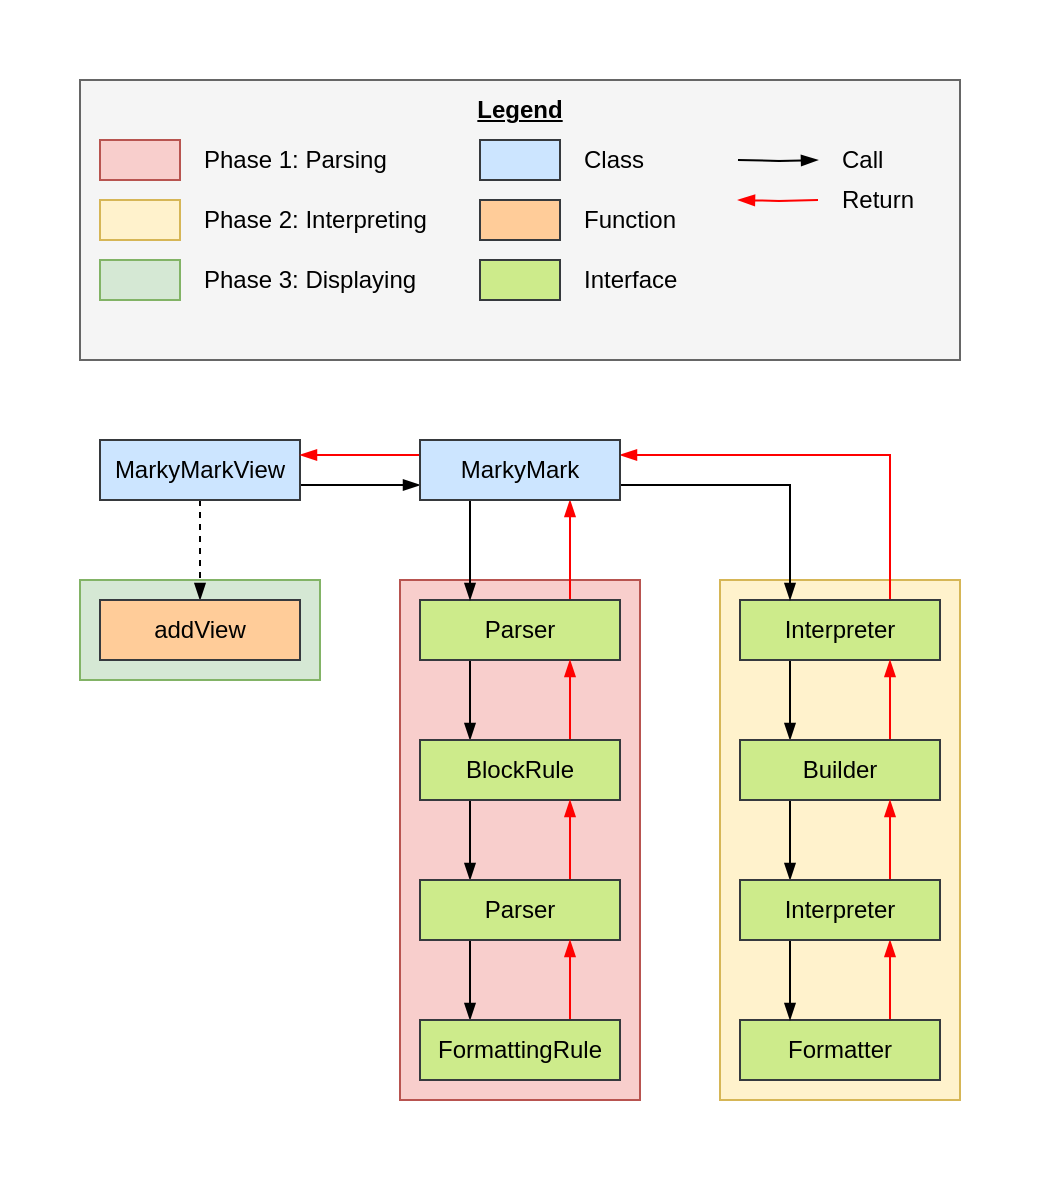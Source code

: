 <mxfile version="13.0.3" type="device"><diagram id="C5RBs43oDa-KdzZeNtuy" name="Page-1"><mxGraphModel dx="679" dy="1657" grid="1" gridSize="10" guides="1" tooltips="1" connect="1" arrows="1" fold="1" page="1" pageScale="1" pageWidth="827" pageHeight="1169" math="0" shadow="0"><root><mxCell id="WIyWlLk6GJQsqaUBKTNV-0"/><mxCell id="WIyWlLk6GJQsqaUBKTNV-1" parent="WIyWlLk6GJQsqaUBKTNV-0"/><mxCell id="x7UDEkaMWvSgu0kwC-_y-92" value="" style="rounded=0;whiteSpace=wrap;html=1;dashed=1;strokeColor=none;strokeWidth=2;fillColor=#ffffff;fontFamily=Courier New;fontColor=#000000;align=left;" parent="WIyWlLk6GJQsqaUBKTNV-1" vertex="1"><mxGeometry width="520" height="590" as="geometry"/></mxCell><mxCell id="x7UDEkaMWvSgu0kwC-_y-51" value="" style="rounded=0;whiteSpace=wrap;html=1;align=left;fillColor=#d5e8d4;strokeColor=#82b366;" parent="WIyWlLk6GJQsqaUBKTNV-1" vertex="1"><mxGeometry x="40" y="290" width="120" height="50" as="geometry"/></mxCell><mxCell id="x7UDEkaMWvSgu0kwC-_y-40" value="" style="rounded=0;whiteSpace=wrap;html=1;align=left;fillColor=#fff2cc;strokeColor=#d6b656;" parent="WIyWlLk6GJQsqaUBKTNV-1" vertex="1"><mxGeometry x="360" y="290" width="120" height="260" as="geometry"/></mxCell><mxCell id="x7UDEkaMWvSgu0kwC-_y-65" style="edgeStyle=orthogonalEdgeStyle;rounded=0;orthogonalLoop=1;jettySize=auto;html=1;exitX=0.25;exitY=1;exitDx=0;exitDy=0;entryX=0.25;entryY=0;entryDx=0;entryDy=0;endArrow=blockThin;endFill=1;strokeColor=#000000;fontFamily=Courier New;fontColor=#000000;" parent="WIyWlLk6GJQsqaUBKTNV-1" source="x7UDEkaMWvSgu0kwC-_y-41" target="x7UDEkaMWvSgu0kwC-_y-43" edge="1"><mxGeometry relative="1" as="geometry"/></mxCell><mxCell id="x7UDEkaMWvSgu0kwC-_y-97" style="edgeStyle=orthogonalEdgeStyle;rounded=0;orthogonalLoop=1;jettySize=auto;html=1;exitX=0.75;exitY=0;exitDx=0;exitDy=0;entryX=1;entryY=0.25;entryDx=0;entryDy=0;endArrow=blockThin;endFill=1;strokeColor=#FF0000;fontFamily=Courier New;fontColor=#000000;" parent="WIyWlLk6GJQsqaUBKTNV-1" source="x7UDEkaMWvSgu0kwC-_y-41" target="x7UDEkaMWvSgu0kwC-_y-94" edge="1"><mxGeometry relative="1" as="geometry"/></mxCell><mxCell id="x7UDEkaMWvSgu0kwC-_y-41" value="Interpreter" style="rounded=0;whiteSpace=wrap;html=1;strokeColor=#36393d;fillColor=#cdeb8b;align=center;" parent="WIyWlLk6GJQsqaUBKTNV-1" vertex="1"><mxGeometry x="370" y="300" width="100" height="30" as="geometry"/></mxCell><mxCell id="x7UDEkaMWvSgu0kwC-_y-63" style="edgeStyle=orthogonalEdgeStyle;rounded=0;orthogonalLoop=1;jettySize=auto;html=1;exitX=0.25;exitY=1;exitDx=0;exitDy=0;entryX=0.25;entryY=0;entryDx=0;entryDy=0;endArrow=blockThin;endFill=1;strokeColor=#000000;fontFamily=Courier New;fontColor=#000000;" parent="WIyWlLk6GJQsqaUBKTNV-1" source="x7UDEkaMWvSgu0kwC-_y-43" target="x7UDEkaMWvSgu0kwC-_y-45" edge="1"><mxGeometry relative="1" as="geometry"/></mxCell><mxCell id="x7UDEkaMWvSgu0kwC-_y-72" style="edgeStyle=orthogonalEdgeStyle;rounded=0;orthogonalLoop=1;jettySize=auto;html=1;exitX=0.75;exitY=0;exitDx=0;exitDy=0;entryX=0.75;entryY=1;entryDx=0;entryDy=0;endArrow=blockThin;endFill=1;strokeColor=#FF0000;fontFamily=Courier New;fontColor=#000000;" parent="WIyWlLk6GJQsqaUBKTNV-1" source="x7UDEkaMWvSgu0kwC-_y-43" target="x7UDEkaMWvSgu0kwC-_y-41" edge="1"><mxGeometry relative="1" as="geometry"/></mxCell><mxCell id="x7UDEkaMWvSgu0kwC-_y-43" value="Builder" style="rounded=0;whiteSpace=wrap;html=1;strokeColor=#36393d;fillColor=#cdeb8b;align=center;" parent="WIyWlLk6GJQsqaUBKTNV-1" vertex="1"><mxGeometry x="370" y="370" width="100" height="30" as="geometry"/></mxCell><mxCell id="x7UDEkaMWvSgu0kwC-_y-74" style="edgeStyle=orthogonalEdgeStyle;rounded=0;orthogonalLoop=1;jettySize=auto;html=1;exitX=0.75;exitY=0;exitDx=0;exitDy=0;entryX=0.75;entryY=1;entryDx=0;entryDy=0;endArrow=blockThin;endFill=1;strokeColor=#FF0000;fontFamily=Courier New;fontColor=#000000;" parent="WIyWlLk6GJQsqaUBKTNV-1" source="x7UDEkaMWvSgu0kwC-_y-44" target="x7UDEkaMWvSgu0kwC-_y-45" edge="1"><mxGeometry relative="1" as="geometry"/></mxCell><mxCell id="x7UDEkaMWvSgu0kwC-_y-44" value="Formatter" style="rounded=0;whiteSpace=wrap;html=1;strokeColor=#36393d;fillColor=#cdeb8b;align=center;" parent="WIyWlLk6GJQsqaUBKTNV-1" vertex="1"><mxGeometry x="370" y="510" width="100" height="30" as="geometry"/></mxCell><mxCell id="x7UDEkaMWvSgu0kwC-_y-64" style="edgeStyle=orthogonalEdgeStyle;rounded=0;orthogonalLoop=1;jettySize=auto;html=1;exitX=0.25;exitY=1;exitDx=0;exitDy=0;entryX=0.25;entryY=0;entryDx=0;entryDy=0;endArrow=blockThin;endFill=1;strokeColor=#000000;fontFamily=Courier New;fontColor=#000000;" parent="WIyWlLk6GJQsqaUBKTNV-1" source="x7UDEkaMWvSgu0kwC-_y-45" target="x7UDEkaMWvSgu0kwC-_y-44" edge="1"><mxGeometry relative="1" as="geometry"/></mxCell><mxCell id="x7UDEkaMWvSgu0kwC-_y-73" style="edgeStyle=orthogonalEdgeStyle;rounded=0;orthogonalLoop=1;jettySize=auto;html=1;exitX=0.75;exitY=0;exitDx=0;exitDy=0;entryX=0.75;entryY=1;entryDx=0;entryDy=0;endArrow=blockThin;endFill=1;strokeColor=#FF0000;fontFamily=Courier New;fontColor=#000000;" parent="WIyWlLk6GJQsqaUBKTNV-1" source="x7UDEkaMWvSgu0kwC-_y-45" target="x7UDEkaMWvSgu0kwC-_y-43" edge="1"><mxGeometry relative="1" as="geometry"/></mxCell><mxCell id="x7UDEkaMWvSgu0kwC-_y-45" value="Interpreter" style="rounded=0;whiteSpace=wrap;html=1;strokeColor=#36393d;fillColor=#cdeb8b;align=center;" parent="WIyWlLk6GJQsqaUBKTNV-1" vertex="1"><mxGeometry x="370" y="440" width="100" height="30" as="geometry"/></mxCell><mxCell id="x7UDEkaMWvSgu0kwC-_y-8" value="" style="rounded=0;whiteSpace=wrap;html=1;strokeColor=#666666;fillColor=#f5f5f5;align=left;fontColor=#333333;" parent="WIyWlLk6GJQsqaUBKTNV-1" vertex="1"><mxGeometry x="40" y="40" width="440" height="140" as="geometry"/></mxCell><mxCell id="x7UDEkaMWvSgu0kwC-_y-0" value="" style="rounded=0;whiteSpace=wrap;html=1;fillColor=#f8cecc;strokeColor=#b85450;" parent="WIyWlLk6GJQsqaUBKTNV-1" vertex="1"><mxGeometry x="50" y="70" width="40" height="20" as="geometry"/></mxCell><mxCell id="x7UDEkaMWvSgu0kwC-_y-1" value="Phase 1: Parsing" style="text;html=1;strokeColor=none;fillColor=none;align=left;verticalAlign=middle;whiteSpace=wrap;rounded=0;" parent="WIyWlLk6GJQsqaUBKTNV-1" vertex="1"><mxGeometry x="100" y="70" width="100" height="20" as="geometry"/></mxCell><mxCell id="x7UDEkaMWvSgu0kwC-_y-2" value="" style="rounded=0;whiteSpace=wrap;html=1;align=left;fillColor=#fff2cc;strokeColor=#d6b656;" parent="WIyWlLk6GJQsqaUBKTNV-1" vertex="1"><mxGeometry x="50" y="100" width="40" height="20" as="geometry"/></mxCell><mxCell id="x7UDEkaMWvSgu0kwC-_y-3" value="Phase 2: Interpreting" style="text;html=1;strokeColor=none;fillColor=none;align=left;verticalAlign=middle;whiteSpace=wrap;rounded=0;" parent="WIyWlLk6GJQsqaUBKTNV-1" vertex="1"><mxGeometry x="100" y="100" width="120" height="20" as="geometry"/></mxCell><mxCell id="x7UDEkaMWvSgu0kwC-_y-4" value="" style="rounded=0;whiteSpace=wrap;html=1;align=left;fillColor=#d5e8d4;strokeColor=#82b366;" parent="WIyWlLk6GJQsqaUBKTNV-1" vertex="1"><mxGeometry x="50" y="130" width="40" height="20" as="geometry"/></mxCell><mxCell id="x7UDEkaMWvSgu0kwC-_y-5" value="Phase 3: Displaying" style="text;html=1;strokeColor=none;fillColor=none;align=left;verticalAlign=middle;whiteSpace=wrap;rounded=0;" parent="WIyWlLk6GJQsqaUBKTNV-1" vertex="1"><mxGeometry x="100" y="130" width="120" height="20" as="geometry"/></mxCell><mxCell id="x7UDEkaMWvSgu0kwC-_y-7" value="Class" style="text;html=1;strokeColor=none;fillColor=none;align=left;verticalAlign=middle;whiteSpace=wrap;rounded=0;" parent="WIyWlLk6GJQsqaUBKTNV-1" vertex="1"><mxGeometry x="290" y="70" width="40" height="20" as="geometry"/></mxCell><mxCell id="x7UDEkaMWvSgu0kwC-_y-9" value="Legend" style="text;html=1;strokeColor=none;fillColor=none;align=center;verticalAlign=middle;whiteSpace=wrap;rounded=0;fontStyle=5" parent="WIyWlLk6GJQsqaUBKTNV-1" vertex="1"><mxGeometry x="240" y="50" width="40" height="10" as="geometry"/></mxCell><mxCell id="x7UDEkaMWvSgu0kwC-_y-10" value="" style="rounded=0;whiteSpace=wrap;html=1;fillColor=#f8cecc;strokeColor=#b85450;" parent="WIyWlLk6GJQsqaUBKTNV-1" vertex="1"><mxGeometry x="200" y="290" width="120" height="260" as="geometry"/></mxCell><mxCell id="x7UDEkaMWvSgu0kwC-_y-66" style="edgeStyle=orthogonalEdgeStyle;rounded=0;orthogonalLoop=1;jettySize=auto;html=1;exitX=0.25;exitY=1;exitDx=0;exitDy=0;entryX=0.25;entryY=0;entryDx=0;entryDy=0;endArrow=blockThin;endFill=1;strokeColor=#000000;fontFamily=Courier New;fontColor=#000000;" parent="WIyWlLk6GJQsqaUBKTNV-1" source="x7UDEkaMWvSgu0kwC-_y-13" target="x7UDEkaMWvSgu0kwC-_y-14" edge="1"><mxGeometry relative="1" as="geometry"/></mxCell><mxCell id="x7UDEkaMWvSgu0kwC-_y-98" style="edgeStyle=orthogonalEdgeStyle;rounded=0;orthogonalLoop=1;jettySize=auto;html=1;exitX=0.75;exitY=0;exitDx=0;exitDy=0;entryX=0.75;entryY=1;entryDx=0;entryDy=0;endArrow=blockThin;endFill=1;strokeColor=#FF0000;fontFamily=Courier New;fontColor=#000000;" parent="WIyWlLk6GJQsqaUBKTNV-1" source="x7UDEkaMWvSgu0kwC-_y-13" target="x7UDEkaMWvSgu0kwC-_y-94" edge="1"><mxGeometry relative="1" as="geometry"/></mxCell><mxCell id="x7UDEkaMWvSgu0kwC-_y-13" value="Parser" style="rounded=0;whiteSpace=wrap;html=1;strokeColor=#36393d;fillColor=#cdeb8b;align=center;" parent="WIyWlLk6GJQsqaUBKTNV-1" vertex="1"><mxGeometry x="210" y="300" width="100" height="30" as="geometry"/></mxCell><mxCell id="x7UDEkaMWvSgu0kwC-_y-67" style="edgeStyle=orthogonalEdgeStyle;rounded=0;orthogonalLoop=1;jettySize=auto;html=1;exitX=0.25;exitY=1;exitDx=0;exitDy=0;entryX=0.25;entryY=0;entryDx=0;entryDy=0;endArrow=blockThin;endFill=1;strokeColor=#000000;fontFamily=Courier New;fontColor=#000000;" parent="WIyWlLk6GJQsqaUBKTNV-1" source="x7UDEkaMWvSgu0kwC-_y-14" target="x7UDEkaMWvSgu0kwC-_y-30" edge="1"><mxGeometry relative="1" as="geometry"/></mxCell><mxCell id="x7UDEkaMWvSgu0kwC-_y-75" style="edgeStyle=orthogonalEdgeStyle;rounded=0;orthogonalLoop=1;jettySize=auto;html=1;exitX=0.75;exitY=0;exitDx=0;exitDy=0;entryX=0.75;entryY=1;entryDx=0;entryDy=0;endArrow=blockThin;endFill=1;strokeColor=#FF0000;fontFamily=Courier New;fontColor=#000000;" parent="WIyWlLk6GJQsqaUBKTNV-1" source="x7UDEkaMWvSgu0kwC-_y-14" target="x7UDEkaMWvSgu0kwC-_y-13" edge="1"><mxGeometry relative="1" as="geometry"/></mxCell><mxCell id="x7UDEkaMWvSgu0kwC-_y-14" value="BlockRule" style="rounded=0;whiteSpace=wrap;html=1;strokeColor=#36393d;fillColor=#cdeb8b;align=center;" parent="WIyWlLk6GJQsqaUBKTNV-1" vertex="1"><mxGeometry x="210" y="370" width="100" height="30" as="geometry"/></mxCell><mxCell id="x7UDEkaMWvSgu0kwC-_y-68" style="edgeStyle=orthogonalEdgeStyle;rounded=0;orthogonalLoop=1;jettySize=auto;html=1;exitX=0.25;exitY=1;exitDx=0;exitDy=0;entryX=0.25;entryY=0;entryDx=0;entryDy=0;endArrow=blockThin;endFill=1;strokeColor=#000000;fontFamily=Courier New;fontColor=#000000;" parent="WIyWlLk6GJQsqaUBKTNV-1" source="x7UDEkaMWvSgu0kwC-_y-30" target="x7UDEkaMWvSgu0kwC-_y-34" edge="1"><mxGeometry relative="1" as="geometry"/></mxCell><mxCell id="x7UDEkaMWvSgu0kwC-_y-76" style="edgeStyle=orthogonalEdgeStyle;rounded=0;orthogonalLoop=1;jettySize=auto;html=1;exitX=0.75;exitY=0;exitDx=0;exitDy=0;entryX=0.75;entryY=1;entryDx=0;entryDy=0;endArrow=blockThin;endFill=1;strokeColor=#FF0000;fontFamily=Courier New;fontColor=#000000;" parent="WIyWlLk6GJQsqaUBKTNV-1" source="x7UDEkaMWvSgu0kwC-_y-30" target="x7UDEkaMWvSgu0kwC-_y-14" edge="1"><mxGeometry relative="1" as="geometry"/></mxCell><mxCell id="x7UDEkaMWvSgu0kwC-_y-30" value="Parser" style="rounded=0;whiteSpace=wrap;html=1;strokeColor=#36393d;fillColor=#cdeb8b;align=center;" parent="WIyWlLk6GJQsqaUBKTNV-1" vertex="1"><mxGeometry x="210" y="440" width="100" height="30" as="geometry"/></mxCell><mxCell id="x7UDEkaMWvSgu0kwC-_y-77" style="edgeStyle=orthogonalEdgeStyle;rounded=0;orthogonalLoop=1;jettySize=auto;html=1;exitX=0.75;exitY=0;exitDx=0;exitDy=0;entryX=0.75;entryY=1;entryDx=0;entryDy=0;endArrow=blockThin;endFill=1;strokeColor=#FF0000;fontFamily=Courier New;fontColor=#000000;" parent="WIyWlLk6GJQsqaUBKTNV-1" source="x7UDEkaMWvSgu0kwC-_y-34" target="x7UDEkaMWvSgu0kwC-_y-30" edge="1"><mxGeometry relative="1" as="geometry"/></mxCell><mxCell id="x7UDEkaMWvSgu0kwC-_y-34" value="FormattingRule" style="rounded=0;whiteSpace=wrap;html=1;strokeColor=#36393d;fillColor=#cdeb8b;align=center;" parent="WIyWlLk6GJQsqaUBKTNV-1" vertex="1"><mxGeometry x="210" y="510" width="100" height="30" as="geometry"/></mxCell><mxCell id="x7UDEkaMWvSgu0kwC-_y-80" style="edgeStyle=orthogonalEdgeStyle;rounded=0;orthogonalLoop=1;jettySize=auto;html=1;exitX=0.5;exitY=1;exitDx=0;exitDy=0;entryX=0.5;entryY=0;entryDx=0;entryDy=0;endArrow=blockThin;endFill=1;strokeColor=#000000;fontFamily=Courier New;fontColor=#000000;dashed=1;" parent="WIyWlLk6GJQsqaUBKTNV-1" source="x7UDEkaMWvSgu0kwC-_y-52" target="x7UDEkaMWvSgu0kwC-_y-55" edge="1"><mxGeometry relative="1" as="geometry"/></mxCell><mxCell id="x7UDEkaMWvSgu0kwC-_y-99" style="edgeStyle=orthogonalEdgeStyle;rounded=0;orthogonalLoop=1;jettySize=auto;html=1;exitX=1;exitY=0.75;exitDx=0;exitDy=0;entryX=0;entryY=0.75;entryDx=0;entryDy=0;endArrow=blockThin;endFill=1;strokeColor=#000000;fontFamily=Courier New;fontColor=#000000;" parent="WIyWlLk6GJQsqaUBKTNV-1" source="x7UDEkaMWvSgu0kwC-_y-52" target="x7UDEkaMWvSgu0kwC-_y-94" edge="1"><mxGeometry relative="1" as="geometry"/></mxCell><mxCell id="x7UDEkaMWvSgu0kwC-_y-52" value="MarkyMarkView" style="rounded=0;whiteSpace=wrap;html=1;strokeColor=#36393d;fillColor=#cce5ff;align=center;" parent="WIyWlLk6GJQsqaUBKTNV-1" vertex="1"><mxGeometry x="50" y="220" width="100" height="30" as="geometry"/></mxCell><mxCell id="x7UDEkaMWvSgu0kwC-_y-55" value="addView" style="rounded=0;whiteSpace=wrap;html=1;strokeColor=#36393d;fillColor=#ffcc99;align=center;" parent="WIyWlLk6GJQsqaUBKTNV-1" vertex="1"><mxGeometry x="50" y="300" width="100" height="30" as="geometry"/></mxCell><mxCell id="x7UDEkaMWvSgu0kwC-_y-83" value="" style="rounded=0;whiteSpace=wrap;html=1;strokeColor=#36393d;fillColor=#cce5ff;align=center;" parent="WIyWlLk6GJQsqaUBKTNV-1" vertex="1"><mxGeometry x="240" y="70" width="40" height="20" as="geometry"/></mxCell><mxCell id="x7UDEkaMWvSgu0kwC-_y-84" value="" style="rounded=0;whiteSpace=wrap;html=1;strokeColor=#36393d;fillColor=#ffcc99;align=center;" parent="WIyWlLk6GJQsqaUBKTNV-1" vertex="1"><mxGeometry x="240" y="100" width="40" height="20" as="geometry"/></mxCell><mxCell id="x7UDEkaMWvSgu0kwC-_y-85" value="Function" style="text;html=1;strokeColor=none;fillColor=none;align=left;verticalAlign=middle;whiteSpace=wrap;rounded=0;" parent="WIyWlLk6GJQsqaUBKTNV-1" vertex="1"><mxGeometry x="290" y="100" width="60" height="20" as="geometry"/></mxCell><mxCell id="x7UDEkaMWvSgu0kwC-_y-86" style="edgeStyle=orthogonalEdgeStyle;rounded=0;orthogonalLoop=1;jettySize=auto;html=1;exitX=1;exitY=0.25;exitDx=0;exitDy=0;endArrow=blockThin;endFill=1;strokeColor=#000000;fontFamily=Courier New;fontColor=#000000;" parent="WIyWlLk6GJQsqaUBKTNV-1" edge="1"><mxGeometry relative="1" as="geometry"><mxPoint x="369.0" y="80" as="sourcePoint"/><mxPoint x="409" y="80" as="targetPoint"/></mxGeometry></mxCell><mxCell id="x7UDEkaMWvSgu0kwC-_y-87" value="Call" style="text;html=1;strokeColor=none;fillColor=none;align=left;verticalAlign=middle;whiteSpace=wrap;rounded=0;" parent="WIyWlLk6GJQsqaUBKTNV-1" vertex="1"><mxGeometry x="419" y="70" width="30" height="20" as="geometry"/></mxCell><mxCell id="x7UDEkaMWvSgu0kwC-_y-89" style="edgeStyle=orthogonalEdgeStyle;rounded=0;orthogonalLoop=1;jettySize=auto;html=1;entryX=1;entryY=0.75;entryDx=0;entryDy=0;endArrow=blockThin;endFill=1;strokeColor=#FF0000;fontFamily=Courier New;fontColor=#000000;" parent="WIyWlLk6GJQsqaUBKTNV-1" edge="1"><mxGeometry relative="1" as="geometry"><mxPoint x="409" y="100" as="sourcePoint"/><mxPoint x="369.0" y="100" as="targetPoint"/></mxGeometry></mxCell><mxCell id="x7UDEkaMWvSgu0kwC-_y-90" value="Return" style="text;html=1;strokeColor=none;fillColor=none;align=left;verticalAlign=middle;whiteSpace=wrap;rounded=0;" parent="WIyWlLk6GJQsqaUBKTNV-1" vertex="1"><mxGeometry x="419" y="90" width="40" height="20" as="geometry"/></mxCell><mxCell id="x7UDEkaMWvSgu0kwC-_y-95" style="edgeStyle=orthogonalEdgeStyle;rounded=0;orthogonalLoop=1;jettySize=auto;html=1;exitX=0.25;exitY=1;exitDx=0;exitDy=0;entryX=0.25;entryY=0;entryDx=0;entryDy=0;endArrow=blockThin;endFill=1;strokeColor=#000000;fontFamily=Courier New;fontColor=#000000;" parent="WIyWlLk6GJQsqaUBKTNV-1" source="x7UDEkaMWvSgu0kwC-_y-94" target="x7UDEkaMWvSgu0kwC-_y-13" edge="1"><mxGeometry relative="1" as="geometry"/></mxCell><mxCell id="x7UDEkaMWvSgu0kwC-_y-96" style="edgeStyle=orthogonalEdgeStyle;rounded=0;orthogonalLoop=1;jettySize=auto;html=1;exitX=1;exitY=0.75;exitDx=0;exitDy=0;entryX=0.25;entryY=0;entryDx=0;entryDy=0;endArrow=blockThin;endFill=1;strokeColor=#000000;fontFamily=Courier New;fontColor=#000000;" parent="WIyWlLk6GJQsqaUBKTNV-1" source="x7UDEkaMWvSgu0kwC-_y-94" target="x7UDEkaMWvSgu0kwC-_y-41" edge="1"><mxGeometry relative="1" as="geometry"/></mxCell><mxCell id="x7UDEkaMWvSgu0kwC-_y-100" style="edgeStyle=orthogonalEdgeStyle;rounded=0;orthogonalLoop=1;jettySize=auto;html=1;exitX=0;exitY=0.25;exitDx=0;exitDy=0;entryX=1;entryY=0.25;entryDx=0;entryDy=0;endArrow=blockThin;endFill=1;strokeColor=#FF0000;fontFamily=Courier New;fontColor=#000000;" parent="WIyWlLk6GJQsqaUBKTNV-1" source="x7UDEkaMWvSgu0kwC-_y-94" target="x7UDEkaMWvSgu0kwC-_y-52" edge="1"><mxGeometry relative="1" as="geometry"/></mxCell><mxCell id="x7UDEkaMWvSgu0kwC-_y-94" value="MarkyMark" style="rounded=0;whiteSpace=wrap;html=1;strokeColor=#36393d;fillColor=#cce5ff;align=center;" parent="WIyWlLk6GJQsqaUBKTNV-1" vertex="1"><mxGeometry x="210" y="220" width="100" height="30" as="geometry"/></mxCell><mxCell id="x7UDEkaMWvSgu0kwC-_y-101" value="" style="rounded=0;whiteSpace=wrap;html=1;strokeColor=#36393d;fillColor=#cdeb8b;align=center;" parent="WIyWlLk6GJQsqaUBKTNV-1" vertex="1"><mxGeometry x="240" y="130" width="40" height="20" as="geometry"/></mxCell><mxCell id="x7UDEkaMWvSgu0kwC-_y-102" value="Interface" style="text;html=1;strokeColor=none;fillColor=none;align=left;verticalAlign=middle;whiteSpace=wrap;rounded=0;" parent="WIyWlLk6GJQsqaUBKTNV-1" vertex="1"><mxGeometry x="290" y="130" width="50" height="20" as="geometry"/></mxCell></root></mxGraphModel></diagram></mxfile>